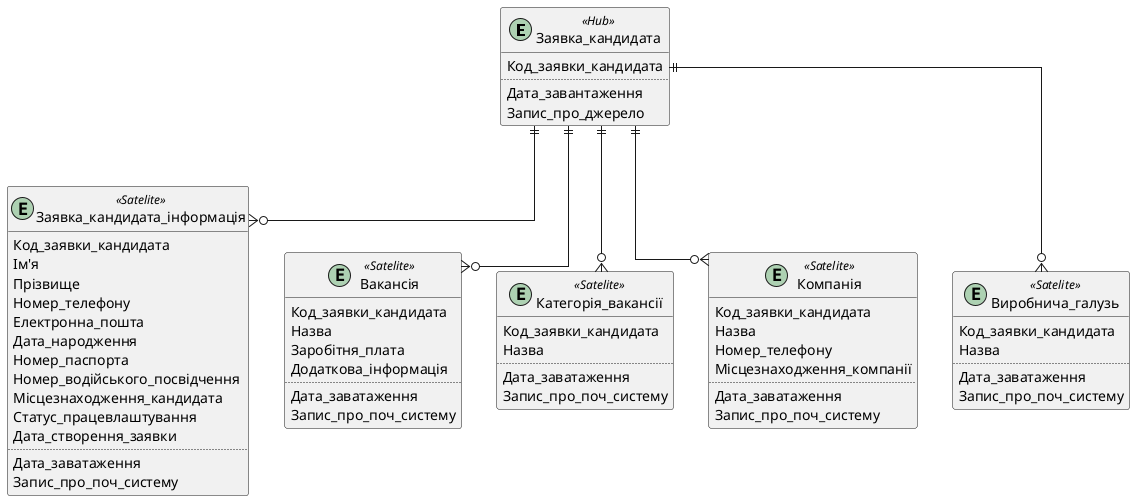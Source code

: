 @startuml erd_star_dv_ua

skinparam linetype ortho

entity Заявка_кандидата <<Hub>> {
  Код_заявки_кандидата
  ..
  Дата_завантаження
  Запис_про_джерело
}

entity Заявка_кандидата_інформація <<Satelite>> {
  Код_заявки_кандидата
  Ім'я
  Прізвище
  Номер_телефону
  Електронна_пошта
  Дата_народження
  Номер_паспорта
  Номер_водійського_посвідчення
  Місцезнаходження_кандидата
  Статус_працевлаштування
  Дата_створення_заявки
  ..
  Дата_заватаження
  Запис_про_поч_систему
}

entity Вакансія <<Satelite>> {
  Код_заявки_кандидата
  Назва
  Заробітня_плата
  Додаткова_інформація
  ..
  Дата_заватаження
  Запис_про_поч_систему
}

entity Категорія_вакансії <<Satelite>> {
  Код_заявки_кандидата
  Назва
  ..
  Дата_заватаження
  Запис_про_поч_систему
}

entity Компанія <<Satelite>> {
  Код_заявки_кандидата
  Назва
  Номер_телефону
  Місцезнаходження_компанії
  ..
  Дата_заватаження
  Запис_про_поч_систему
}

entity Виробнича_галузь <<Satelite>> {
  Код_заявки_кандидата
  Назва
  ..
  Дата_заватаження
  Запис_про_поч_систему
}

Заявка_кандидата ||--o{ Заявка_кандидата_інформація
Заявка_кандидата ||--o{ Вакансія
Заявка_кандидата ||--o{ Категорія_вакансії
Заявка_кандидата ||--o{ Компанія
Заявка_кандидата ||--o{ Виробнича_галузь

@enduml

@startuml erd_star_dv_en

skinparam linetype ortho

entity Hub_Candidate_application <<Hub>> {
  candidate_application_id
  ..
  load_date
  record_source
}

entity Sat_Candidate_application_info <<Satelite>> {
  candidate_application_id
  first_name
  last_name
  phone_number
  email
  birth_date
  passport_code
  driver_license_code
  candidate_location
  employment_status
  created_at
  ..
  load_date
  record_source
}

entity Sat_Vacancy <<Satelite>> {
  candidate_application_id
  name
  salary
  additional_info
  ..
  load_date
  record_source
}

entity Sat_Vacancy_category <<Satelite>> {
  candidate_application_id
  name
  ..
  load_date
  record_source
}

entity Sat_Company <<Satelite>> {
  candidate_application_id
  name
  phone_number
  company_location
  ..
  load_date
  record_source
}

entity Sat_Production_branch <<Satelite>> {
  candidate_application_id
  name
  ..
  load_date
  record_source
}

Hub_Candidate_application ||--o{ Sat_Candidate_application_info
Hub_Candidate_application ||--o{ Sat_Vacancy
Hub_Candidate_application ||--o{ Sat_Vacancy_category
Hub_Candidate_application ||--o{ Sat_Company
Hub_Candidate_application ||--o{ Sat_Production_branch

@enduml